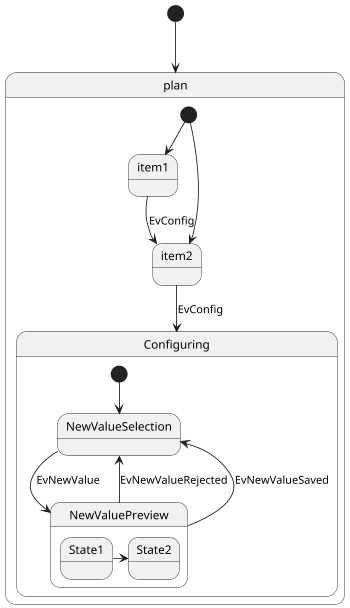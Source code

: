 @startuml
scale 350 width
[*] --> plan

state plan {
  [*] --> item1
  [*] --> item2
  item2 --> Configuring : EvConfig
  item1 --> item2 : EvConfig
}

state Configuring {
  [*] --> NewValueSelection
  NewValueSelection --> NewValuePreview : EvNewValue
  NewValuePreview --> NewValueSelection : EvNewValueRejected
  NewValuePreview --> NewValueSelection : EvNewValueSaved

  state NewValuePreview {
     State1 -> State2
  }

}
@enduml